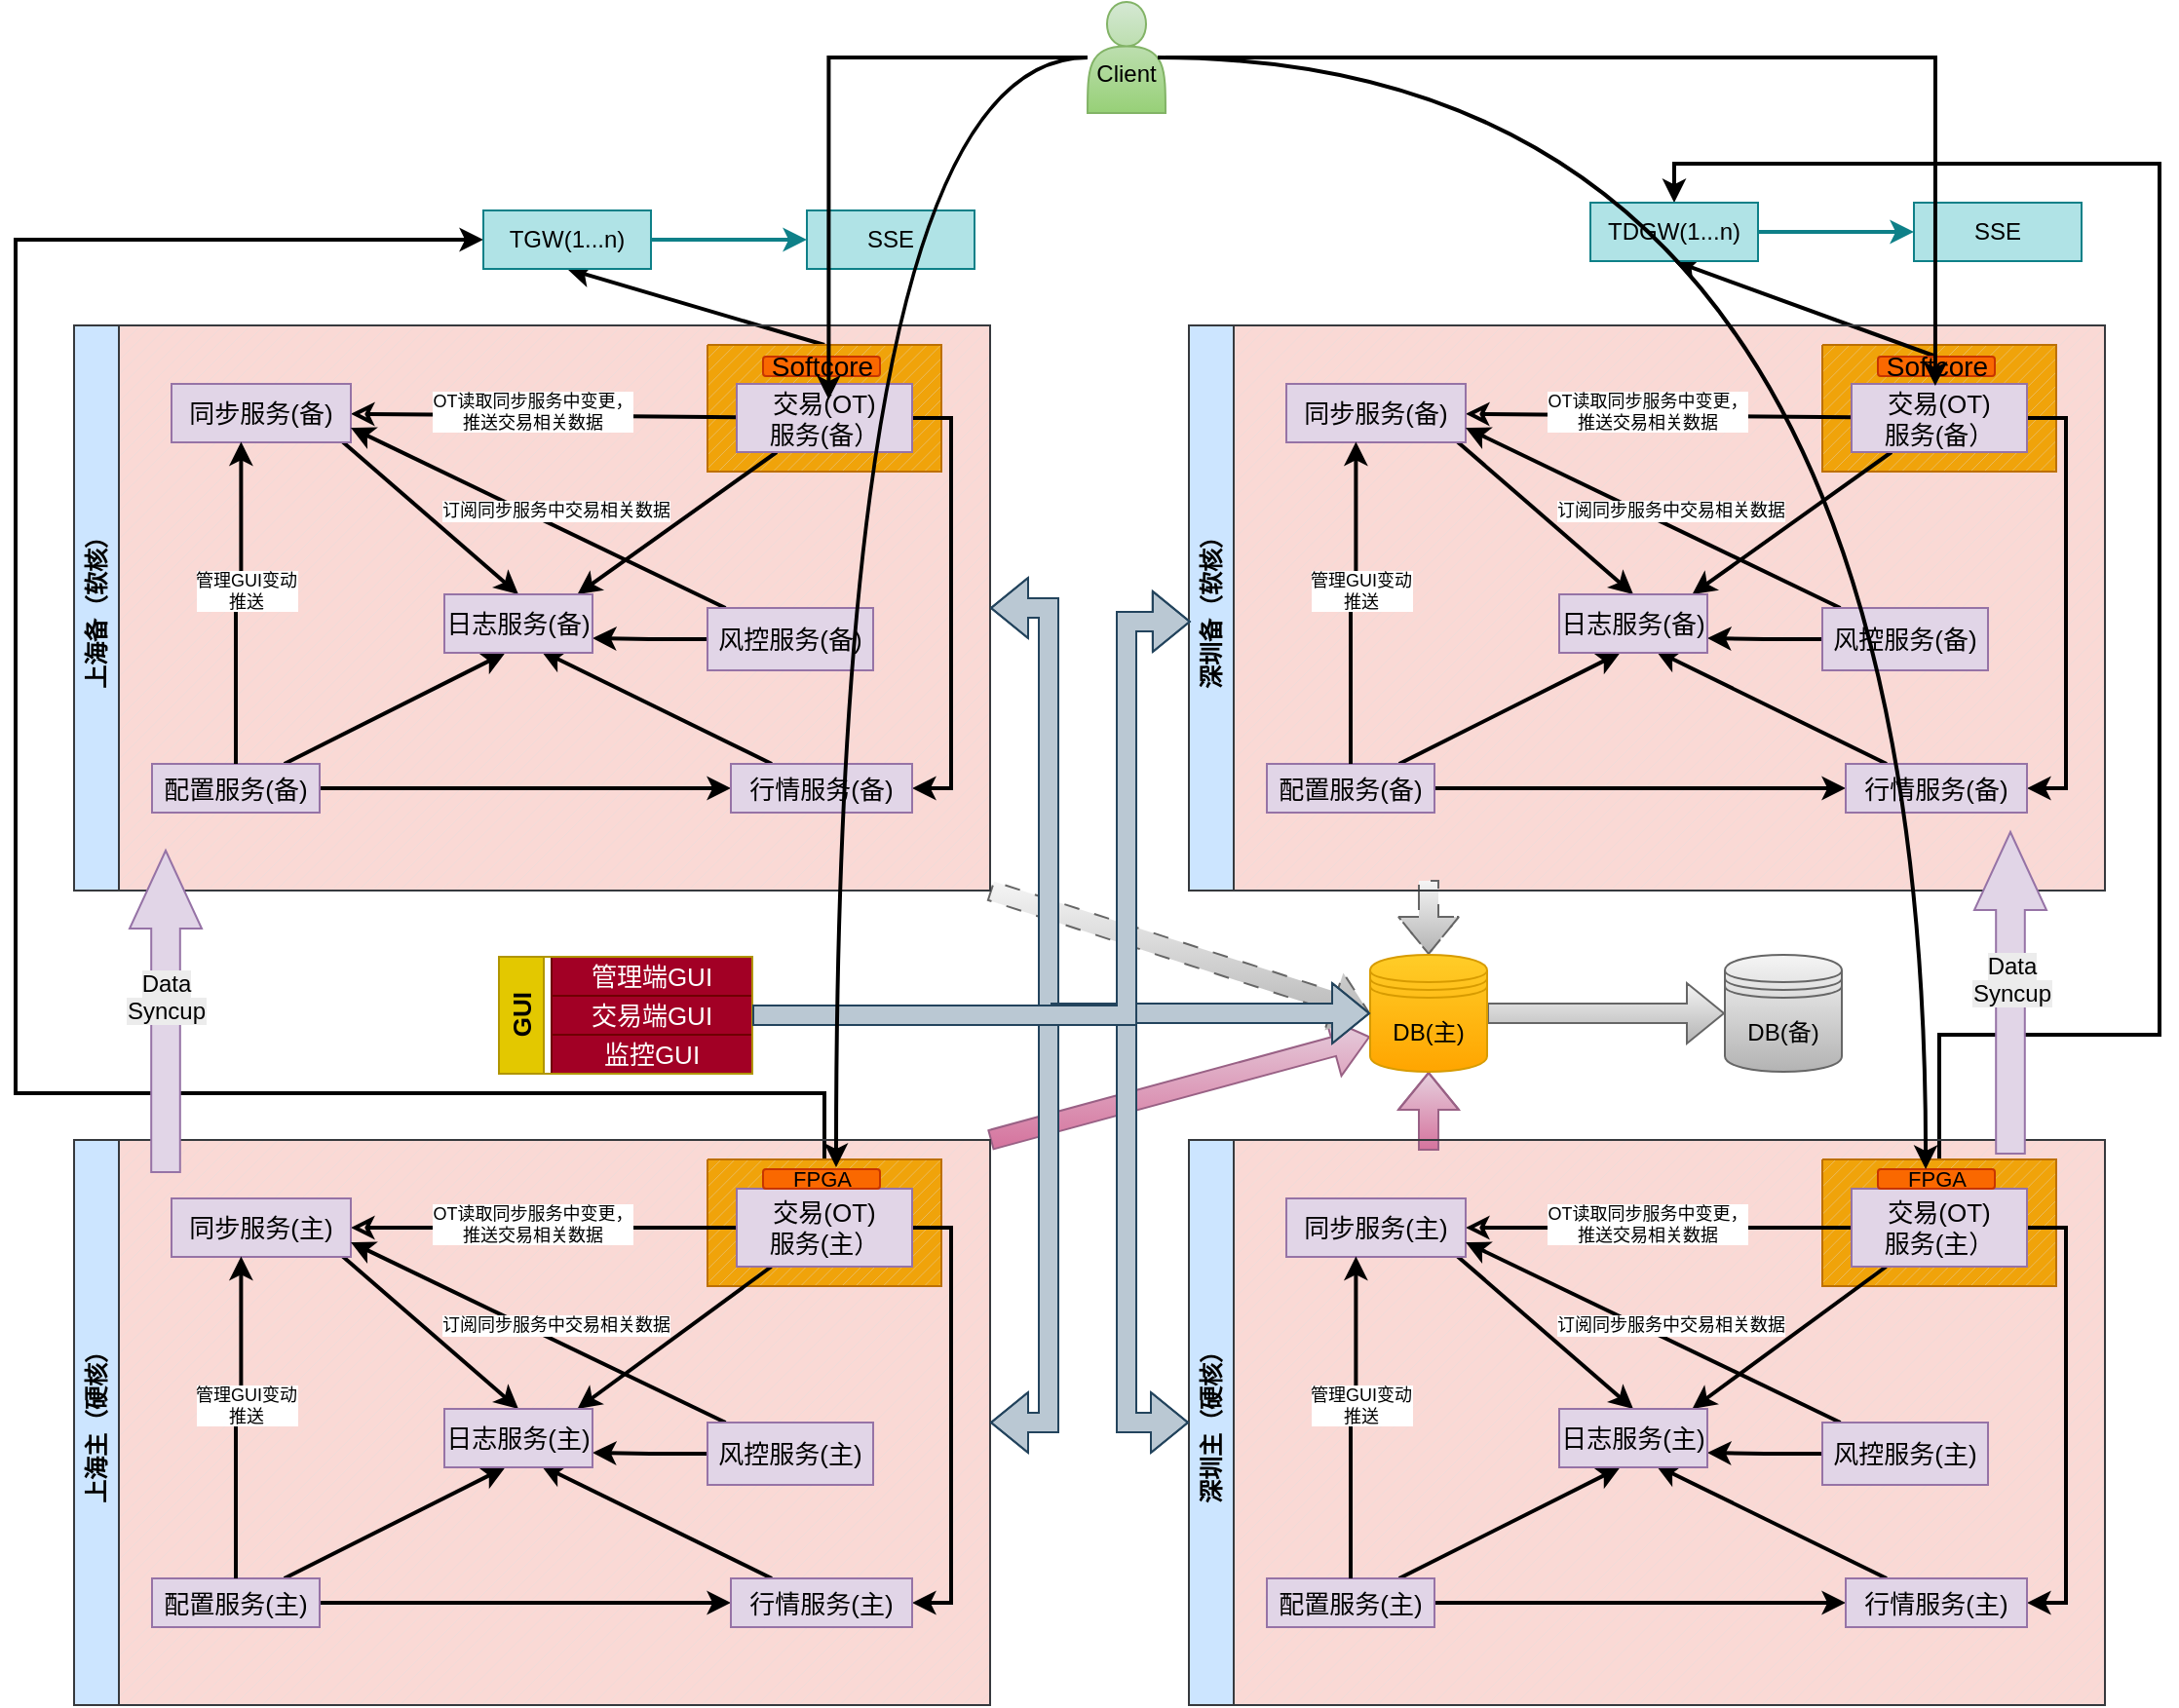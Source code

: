 <mxfile version="27.0.9">
  <diagram name="第 1 页" id="WHt0wUW1hoReY_krmt11">
    <mxGraphModel dx="1591" dy="2040" grid="1" gridSize="10" guides="1" tooltips="1" connect="1" arrows="1" fold="1" page="1" pageScale="1" pageWidth="827" pageHeight="1169" math="0" shadow="0">
      <root>
        <mxCell id="0" />
        <mxCell id="1" parent="0" />
        <mxCell id="q8-Q89YVvGbWICs1GxFN-7" value="" style="verticalLabelPosition=bottom;verticalAlign=top;html=1;shape=mxgraph.basic.patternFillRect;fillStyle=diag;step=5;fillStrokeWidth=0.2;fillStrokeColor=#dddddd;fillColor=#fad9d5;strokeColor=#ae4132;" vertex="1" parent="1">
          <mxGeometry x="270" y="264" width="450" height="290" as="geometry" />
        </mxCell>
        <mxCell id="q8-Q89YVvGbWICs1GxFN-115" style="edgeStyle=orthogonalEdgeStyle;rounded=0;orthogonalLoop=1;jettySize=auto;html=1;exitX=0.5;exitY=0;exitDx=0;exitDy=0;exitPerimeter=0;entryX=0;entryY=0.5;entryDx=0;entryDy=0;strokeWidth=2;" edge="1" parent="1" source="q8-Q89YVvGbWICs1GxFN-2" target="q8-Q89YVvGbWICs1GxFN-105">
          <mxGeometry relative="1" as="geometry">
            <Array as="points">
              <mxPoint x="635" y="240" />
              <mxPoint x="220" y="240" />
              <mxPoint x="220" y="-198" />
            </Array>
          </mxGeometry>
        </mxCell>
        <mxCell id="q8-Q89YVvGbWICs1GxFN-2" value="" style="verticalLabelPosition=bottom;verticalAlign=top;html=1;shape=mxgraph.basic.patternFillRect;fillStyle=diag;step=5;fillStrokeWidth=0.2;fillStrokeColor=#dddddd;fillColor=#f0a30a;strokeColor=#BD7000;fontColor=#000000;" vertex="1" parent="1">
          <mxGeometry x="575" y="274" width="120" height="65" as="geometry" />
        </mxCell>
        <mxCell id="bhlPxm2oztFZ4uUYLZdn-3" value="" style="rounded=0;orthogonalLoop=1;jettySize=auto;html=1;fontSize=13;startArrow=classic;startFill=0;endArrow=none;strokeWidth=2;" parent="1" source="bhlPxm2oztFZ4uUYLZdn-1" target="bhlPxm2oztFZ4uUYLZdn-2" edge="1">
          <mxGeometry relative="1" as="geometry" />
        </mxCell>
        <mxCell id="bhlPxm2oztFZ4uUYLZdn-23" value="OT读取同步服务中变更，&lt;div&gt;推送交易相关数据&lt;/div&gt;" style="edgeLabel;html=1;align=center;verticalAlign=middle;resizable=0;points=[];fontSize=9;" parent="bhlPxm2oztFZ4uUYLZdn-3" vertex="1" connectable="0">
          <mxGeometry x="-0.067" y="2" relative="1" as="geometry">
            <mxPoint as="offset" />
          </mxGeometry>
        </mxCell>
        <mxCell id="bhlPxm2oztFZ4uUYLZdn-22" style="rounded=0;orthogonalLoop=1;jettySize=auto;html=1;exitX=0.95;exitY=0.978;exitDx=0;exitDy=0;strokeWidth=2;exitPerimeter=0;entryX=0.5;entryY=0;entryDx=0;entryDy=0;fontSize=13;" parent="1" source="bhlPxm2oztFZ4uUYLZdn-1" edge="1" target="bhlPxm2oztFZ4uUYLZdn-49">
          <mxGeometry relative="1" as="geometry">
            <mxPoint x="372.152" y="386.791" as="targetPoint" />
            <Array as="points" />
          </mxGeometry>
        </mxCell>
        <mxCell id="bhlPxm2oztFZ4uUYLZdn-1" value="同步服务(主)" style="rounded=0;whiteSpace=wrap;html=1;fontSize=13;fillColor=#e1d5e7;strokeColor=#9673a6;" parent="1" vertex="1">
          <mxGeometry x="300" y="294" width="92" height="30" as="geometry" />
        </mxCell>
        <mxCell id="bhlPxm2oztFZ4uUYLZdn-21" style="rounded=0;orthogonalLoop=1;jettySize=auto;html=1;strokeWidth=2;fontSize=13;entryX=0.898;entryY=0;entryDx=0;entryDy=0;entryPerimeter=0;" parent="1" source="bhlPxm2oztFZ4uUYLZdn-2" edge="1" target="bhlPxm2oztFZ4uUYLZdn-49">
          <mxGeometry relative="1" as="geometry">
            <mxPoint x="470" y="404" as="targetPoint" />
          </mxGeometry>
        </mxCell>
        <mxCell id="bhlPxm2oztFZ4uUYLZdn-25" style="edgeStyle=orthogonalEdgeStyle;rounded=0;orthogonalLoop=1;jettySize=auto;html=1;entryX=1;entryY=0.5;entryDx=0;entryDy=0;strokeWidth=2;exitX=1;exitY=0.5;exitDx=0;exitDy=0;fontSize=13;" parent="1" source="bhlPxm2oztFZ4uUYLZdn-2" target="bhlPxm2oztFZ4uUYLZdn-6" edge="1">
          <mxGeometry relative="1" as="geometry">
            <mxPoint x="710" y="294" as="sourcePoint" />
          </mxGeometry>
        </mxCell>
        <mxCell id="bhlPxm2oztFZ4uUYLZdn-2" value="交易(OT)&lt;div&gt;服务(主）&lt;/div&gt;" style="rounded=0;whiteSpace=wrap;html=1;fontSize=13;fillColor=#e1d5e7;strokeColor=#9673a6;" parent="1" vertex="1">
          <mxGeometry x="590" y="289" width="90" height="40" as="geometry" />
        </mxCell>
        <mxCell id="bhlPxm2oztFZ4uUYLZdn-24" value="" style="edgeStyle=orthogonalEdgeStyle;rounded=0;orthogonalLoop=1;jettySize=auto;html=1;strokeWidth=2;entryX=1;entryY=0.75;entryDx=0;entryDy=0;fontSize=13;" parent="1" source="bhlPxm2oztFZ4uUYLZdn-4" edge="1" target="bhlPxm2oztFZ4uUYLZdn-49">
          <mxGeometry relative="1" as="geometry">
            <mxPoint x="508" y="426" as="targetPoint" />
          </mxGeometry>
        </mxCell>
        <mxCell id="bhlPxm2oztFZ4uUYLZdn-27" style="rounded=0;orthogonalLoop=1;jettySize=auto;html=1;entryX=1;entryY=0.75;entryDx=0;entryDy=0;strokeWidth=2;fontSize=13;" parent="1" source="bhlPxm2oztFZ4uUYLZdn-4" target="bhlPxm2oztFZ4uUYLZdn-1" edge="1">
          <mxGeometry relative="1" as="geometry" />
        </mxCell>
        <mxCell id="bhlPxm2oztFZ4uUYLZdn-28" value="订阅同步服务中交易相关数据" style="edgeLabel;html=1;align=center;verticalAlign=middle;resizable=0;points=[];fontSize=9;" parent="bhlPxm2oztFZ4uUYLZdn-27" vertex="1" connectable="0">
          <mxGeometry x="0.127" y="-2" relative="1" as="geometry">
            <mxPoint x="20" y="4" as="offset" />
          </mxGeometry>
        </mxCell>
        <mxCell id="bhlPxm2oztFZ4uUYLZdn-4" value="风控服务(主)" style="rounded=0;whiteSpace=wrap;html=1;fontSize=13;fillColor=#e1d5e7;strokeColor=#9673a6;" parent="1" vertex="1">
          <mxGeometry x="575" y="409" width="85" height="32" as="geometry" />
        </mxCell>
        <mxCell id="bhlPxm2oztFZ4uUYLZdn-9" value="" style="edgeStyle=orthogonalEdgeStyle;rounded=0;orthogonalLoop=1;jettySize=auto;html=1;fontSize=13;startArrow=classic;startFill=1;endArrow=none;strokeWidth=2;" parent="1" source="bhlPxm2oztFZ4uUYLZdn-6" target="bhlPxm2oztFZ4uUYLZdn-8" edge="1">
          <mxGeometry relative="1" as="geometry" />
        </mxCell>
        <mxCell id="bhlPxm2oztFZ4uUYLZdn-20" style="rounded=0;orthogonalLoop=1;jettySize=auto;html=1;strokeWidth=2;entryX=0.653;entryY=0.967;entryDx=0;entryDy=0;entryPerimeter=0;fontSize=13;" parent="1" source="bhlPxm2oztFZ4uUYLZdn-6" target="bhlPxm2oztFZ4uUYLZdn-49" edge="1">
          <mxGeometry relative="1" as="geometry">
            <mxPoint x="500.45" y="465.36" as="targetPoint" />
          </mxGeometry>
        </mxCell>
        <mxCell id="bhlPxm2oztFZ4uUYLZdn-6" value="行情服务(主)" style="rounded=0;whiteSpace=wrap;html=1;fontSize=13;fillColor=#e1d5e7;strokeColor=#9673a6;" parent="1" vertex="1">
          <mxGeometry x="587" y="489" width="93" height="25" as="geometry" />
        </mxCell>
        <mxCell id="bhlPxm2oztFZ4uUYLZdn-13" value="" style="rounded=0;orthogonalLoop=1;jettySize=auto;html=1;fontSize=13;strokeWidth=2;entryX=0.411;entryY=1;entryDx=0;entryDy=0;entryPerimeter=0;" parent="1" source="bhlPxm2oztFZ4uUYLZdn-8" edge="1" target="bhlPxm2oztFZ4uUYLZdn-49">
          <mxGeometry relative="1" as="geometry">
            <mxPoint x="360" y="464" as="targetPoint" />
          </mxGeometry>
        </mxCell>
        <mxCell id="bhlPxm2oztFZ4uUYLZdn-8" value="配置服务(主)" style="rounded=0;whiteSpace=wrap;html=1;fontSize=13;fillColor=#e1d5e7;strokeColor=#9673a6;" parent="1" vertex="1">
          <mxGeometry x="290" y="489" width="86" height="25" as="geometry" />
        </mxCell>
        <mxCell id="bhlPxm2oztFZ4uUYLZdn-10" value="&lt;div&gt;&lt;br&gt;&lt;/div&gt;管理端GUI&lt;div&gt;&lt;br&gt;&lt;/div&gt;" style="rounded=0;whiteSpace=wrap;html=1;fontSize=13;fillColor=#a20025;strokeColor=#6F0000;fontColor=#ffffff;" parent="1" vertex="1">
          <mxGeometry x="495" y="170" width="103" height="20" as="geometry" />
        </mxCell>
        <mxCell id="bhlPxm2oztFZ4uUYLZdn-18" style="edgeStyle=orthogonalEdgeStyle;rounded=0;orthogonalLoop=1;jettySize=auto;html=1;entryX=0.388;entryY=0.992;entryDx=0;entryDy=0;entryPerimeter=0;strokeWidth=2;fontSize=13;" parent="1" source="bhlPxm2oztFZ4uUYLZdn-8" target="bhlPxm2oztFZ4uUYLZdn-1" edge="1">
          <mxGeometry relative="1" as="geometry" />
        </mxCell>
        <mxCell id="bhlPxm2oztFZ4uUYLZdn-19" value="管理GUI变动&lt;div&gt;推送&lt;/div&gt;" style="edgeLabel;html=1;align=center;verticalAlign=middle;resizable=0;points=[];fontSize=9;" parent="bhlPxm2oztFZ4uUYLZdn-18" vertex="1" connectable="0">
          <mxGeometry x="0.087" y="-2" relative="1" as="geometry">
            <mxPoint as="offset" />
          </mxGeometry>
        </mxCell>
        <mxCell id="bhlPxm2oztFZ4uUYLZdn-49" value="日志服务(主)" style="rounded=0;whiteSpace=wrap;html=1;fontSize=13;fillColor=#e1d5e7;strokeColor=#9673a6;" parent="1" vertex="1">
          <mxGeometry x="440" y="402" width="76" height="30" as="geometry" />
        </mxCell>
        <mxCell id="q8-Q89YVvGbWICs1GxFN-6" value="&lt;font style=&quot;font-size: 11px;&quot;&gt;FPGA&lt;/font&gt;" style="rounded=1;whiteSpace=wrap;html=1;fillColor=#fa6800;fontColor=#000000;strokeColor=#C73500;" vertex="1" parent="1">
          <mxGeometry x="603.5" y="279" width="60" height="10" as="geometry" />
        </mxCell>
        <mxCell id="q8-Q89YVvGbWICs1GxFN-127" style="rounded=0;orthogonalLoop=1;jettySize=auto;html=1;exitX=1;exitY=0;exitDx=0;exitDy=0;entryX=0;entryY=0.7;entryDx=0;entryDy=0;shape=flexArrow;fillColor=#e6d0de;gradientColor=#d5739d;strokeColor=#996185;" edge="1" parent="1" source="q8-Q89YVvGbWICs1GxFN-10" target="q8-Q89YVvGbWICs1GxFN-84">
          <mxGeometry relative="1" as="geometry" />
        </mxCell>
        <mxCell id="q8-Q89YVvGbWICs1GxFN-10" value="上海主（硬核）" style="swimlane;horizontal=0;whiteSpace=wrap;html=1;fillColor=#cce5ff;strokeColor=#36393d;" vertex="1" parent="1">
          <mxGeometry x="250" y="264" width="470" height="290" as="geometry" />
        </mxCell>
        <mxCell id="q8-Q89YVvGbWICs1GxFN-11" value="" style="verticalLabelPosition=bottom;verticalAlign=top;html=1;shape=mxgraph.basic.patternFillRect;fillStyle=diag;step=5;fillStrokeWidth=0.2;fillStrokeColor=#dddddd;fillColor=#fad9d5;strokeColor=#ae4132;" vertex="1" parent="1">
          <mxGeometry x="270" y="-154" width="450" height="290" as="geometry" />
        </mxCell>
        <mxCell id="q8-Q89YVvGbWICs1GxFN-113" style="rounded=0;orthogonalLoop=1;jettySize=auto;html=1;exitX=0.5;exitY=0;exitDx=0;exitDy=0;exitPerimeter=0;entryX=0.5;entryY=1;entryDx=0;entryDy=0;strokeWidth=2;" edge="1" parent="1" source="q8-Q89YVvGbWICs1GxFN-12" target="q8-Q89YVvGbWICs1GxFN-105">
          <mxGeometry relative="1" as="geometry" />
        </mxCell>
        <mxCell id="q8-Q89YVvGbWICs1GxFN-12" value="" style="verticalLabelPosition=bottom;verticalAlign=top;html=1;shape=mxgraph.basic.patternFillRect;fillStyle=diag;step=5;fillStrokeWidth=0.2;fillStrokeColor=#dddddd;fillColor=#f0a30a;strokeColor=#BD7000;fontColor=#000000;" vertex="1" parent="1">
          <mxGeometry x="575" y="-144" width="120" height="65" as="geometry" />
        </mxCell>
        <mxCell id="q8-Q89YVvGbWICs1GxFN-13" value="" style="rounded=0;orthogonalLoop=1;jettySize=auto;html=1;fontSize=13;startArrow=classic;startFill=0;endArrow=none;strokeWidth=2;" edge="1" parent="1" source="q8-Q89YVvGbWICs1GxFN-16" target="q8-Q89YVvGbWICs1GxFN-19">
          <mxGeometry relative="1" as="geometry" />
        </mxCell>
        <mxCell id="q8-Q89YVvGbWICs1GxFN-14" value="OT读取同步服务中变更，&lt;div&gt;推送交易相关数据&lt;/div&gt;" style="edgeLabel;html=1;align=center;verticalAlign=middle;resizable=0;points=[];fontSize=9;" vertex="1" connectable="0" parent="q8-Q89YVvGbWICs1GxFN-13">
          <mxGeometry x="-0.067" y="2" relative="1" as="geometry">
            <mxPoint as="offset" />
          </mxGeometry>
        </mxCell>
        <mxCell id="q8-Q89YVvGbWICs1GxFN-15" style="rounded=0;orthogonalLoop=1;jettySize=auto;html=1;exitX=0.95;exitY=0.978;exitDx=0;exitDy=0;strokeWidth=2;exitPerimeter=0;entryX=0.5;entryY=0;entryDx=0;entryDy=0;fontSize=13;" edge="1" parent="1" source="q8-Q89YVvGbWICs1GxFN-16" target="q8-Q89YVvGbWICs1GxFN-31">
          <mxGeometry relative="1" as="geometry">
            <mxPoint x="372.152" y="-31.209" as="targetPoint" />
            <Array as="points" />
          </mxGeometry>
        </mxCell>
        <mxCell id="q8-Q89YVvGbWICs1GxFN-16" value="同步服务(备)" style="rounded=0;whiteSpace=wrap;html=1;fontSize=13;fillColor=#e1d5e7;strokeColor=#9673a6;" vertex="1" parent="1">
          <mxGeometry x="300" y="-124" width="92" height="30" as="geometry" />
        </mxCell>
        <mxCell id="q8-Q89YVvGbWICs1GxFN-17" style="rounded=0;orthogonalLoop=1;jettySize=auto;html=1;strokeWidth=2;fontSize=13;entryX=0.898;entryY=0;entryDx=0;entryDy=0;entryPerimeter=0;" edge="1" parent="1" source="q8-Q89YVvGbWICs1GxFN-19" target="q8-Q89YVvGbWICs1GxFN-31">
          <mxGeometry relative="1" as="geometry">
            <mxPoint x="470" y="-14" as="targetPoint" />
          </mxGeometry>
        </mxCell>
        <mxCell id="q8-Q89YVvGbWICs1GxFN-18" style="edgeStyle=orthogonalEdgeStyle;rounded=0;orthogonalLoop=1;jettySize=auto;html=1;entryX=1;entryY=0.5;entryDx=0;entryDy=0;strokeWidth=2;exitX=1;exitY=0.5;exitDx=0;exitDy=0;fontSize=13;" edge="1" parent="1" source="q8-Q89YVvGbWICs1GxFN-19" target="q8-Q89YVvGbWICs1GxFN-26">
          <mxGeometry relative="1" as="geometry">
            <mxPoint x="710" y="-124" as="sourcePoint" />
          </mxGeometry>
        </mxCell>
        <mxCell id="q8-Q89YVvGbWICs1GxFN-19" value="交易(OT)&lt;div&gt;服务(备）&lt;/div&gt;" style="rounded=0;whiteSpace=wrap;html=1;fontSize=13;fillColor=#e1d5e7;strokeColor=#9673a6;" vertex="1" parent="1">
          <mxGeometry x="590" y="-124" width="90" height="35" as="geometry" />
        </mxCell>
        <mxCell id="q8-Q89YVvGbWICs1GxFN-20" value="" style="edgeStyle=orthogonalEdgeStyle;rounded=0;orthogonalLoop=1;jettySize=auto;html=1;strokeWidth=2;entryX=1;entryY=0.75;entryDx=0;entryDy=0;fontSize=13;" edge="1" parent="1" source="q8-Q89YVvGbWICs1GxFN-23" target="q8-Q89YVvGbWICs1GxFN-31">
          <mxGeometry relative="1" as="geometry">
            <mxPoint x="508" y="8" as="targetPoint" />
          </mxGeometry>
        </mxCell>
        <mxCell id="q8-Q89YVvGbWICs1GxFN-21" style="rounded=0;orthogonalLoop=1;jettySize=auto;html=1;entryX=1;entryY=0.75;entryDx=0;entryDy=0;strokeWidth=2;fontSize=13;" edge="1" parent="1" source="q8-Q89YVvGbWICs1GxFN-23" target="q8-Q89YVvGbWICs1GxFN-16">
          <mxGeometry relative="1" as="geometry" />
        </mxCell>
        <mxCell id="q8-Q89YVvGbWICs1GxFN-22" value="订阅同步服务中交易相关数据" style="edgeLabel;html=1;align=center;verticalAlign=middle;resizable=0;points=[];fontSize=9;" vertex="1" connectable="0" parent="q8-Q89YVvGbWICs1GxFN-21">
          <mxGeometry x="0.127" y="-2" relative="1" as="geometry">
            <mxPoint x="20" y="4" as="offset" />
          </mxGeometry>
        </mxCell>
        <mxCell id="q8-Q89YVvGbWICs1GxFN-23" value="风控服务(备)" style="rounded=0;whiteSpace=wrap;html=1;fontSize=13;fillColor=#e1d5e7;strokeColor=#9673a6;" vertex="1" parent="1">
          <mxGeometry x="575" y="-9" width="85" height="32" as="geometry" />
        </mxCell>
        <mxCell id="q8-Q89YVvGbWICs1GxFN-24" value="" style="edgeStyle=orthogonalEdgeStyle;rounded=0;orthogonalLoop=1;jettySize=auto;html=1;fontSize=13;startArrow=classic;startFill=1;endArrow=none;strokeWidth=2;" edge="1" parent="1" source="q8-Q89YVvGbWICs1GxFN-26" target="q8-Q89YVvGbWICs1GxFN-28">
          <mxGeometry relative="1" as="geometry" />
        </mxCell>
        <mxCell id="q8-Q89YVvGbWICs1GxFN-25" style="rounded=0;orthogonalLoop=1;jettySize=auto;html=1;strokeWidth=2;entryX=0.653;entryY=0.967;entryDx=0;entryDy=0;entryPerimeter=0;fontSize=13;" edge="1" parent="1" source="q8-Q89YVvGbWICs1GxFN-26" target="q8-Q89YVvGbWICs1GxFN-31">
          <mxGeometry relative="1" as="geometry">
            <mxPoint x="500.45" y="47.36" as="targetPoint" />
          </mxGeometry>
        </mxCell>
        <mxCell id="q8-Q89YVvGbWICs1GxFN-26" value="行情服务(备)" style="rounded=0;whiteSpace=wrap;html=1;fontSize=13;fillColor=#e1d5e7;strokeColor=#9673a6;" vertex="1" parent="1">
          <mxGeometry x="587" y="71" width="93" height="25" as="geometry" />
        </mxCell>
        <mxCell id="q8-Q89YVvGbWICs1GxFN-27" value="" style="rounded=0;orthogonalLoop=1;jettySize=auto;html=1;fontSize=13;strokeWidth=2;entryX=0.411;entryY=1;entryDx=0;entryDy=0;entryPerimeter=0;" edge="1" parent="1" source="q8-Q89YVvGbWICs1GxFN-28" target="q8-Q89YVvGbWICs1GxFN-31">
          <mxGeometry relative="1" as="geometry">
            <mxPoint x="360" y="46" as="targetPoint" />
          </mxGeometry>
        </mxCell>
        <mxCell id="q8-Q89YVvGbWICs1GxFN-28" value="配置服务(备)" style="rounded=0;whiteSpace=wrap;html=1;fontSize=13;fillColor=#e1d5e7;strokeColor=#9673a6;" vertex="1" parent="1">
          <mxGeometry x="290" y="71" width="86" height="25" as="geometry" />
        </mxCell>
        <mxCell id="q8-Q89YVvGbWICs1GxFN-29" style="edgeStyle=orthogonalEdgeStyle;rounded=0;orthogonalLoop=1;jettySize=auto;html=1;entryX=0.388;entryY=0.992;entryDx=0;entryDy=0;entryPerimeter=0;strokeWidth=2;fontSize=13;" edge="1" parent="1" source="q8-Q89YVvGbWICs1GxFN-28" target="q8-Q89YVvGbWICs1GxFN-16">
          <mxGeometry relative="1" as="geometry" />
        </mxCell>
        <mxCell id="q8-Q89YVvGbWICs1GxFN-30" value="管理GUI变动&lt;div&gt;推送&lt;/div&gt;" style="edgeLabel;html=1;align=center;verticalAlign=middle;resizable=0;points=[];fontSize=9;" vertex="1" connectable="0" parent="q8-Q89YVvGbWICs1GxFN-29">
          <mxGeometry x="0.087" y="-2" relative="1" as="geometry">
            <mxPoint as="offset" />
          </mxGeometry>
        </mxCell>
        <mxCell id="q8-Q89YVvGbWICs1GxFN-31" value="日志服务(备)" style="rounded=0;whiteSpace=wrap;html=1;fontSize=13;fillColor=#e1d5e7;strokeColor=#9673a6;" vertex="1" parent="1">
          <mxGeometry x="440" y="-16" width="76" height="30" as="geometry" />
        </mxCell>
        <mxCell id="q8-Q89YVvGbWICs1GxFN-32" value="&lt;font&gt;Softcore&lt;/font&gt;" style="rounded=1;whiteSpace=wrap;html=1;fillColor=#fa6800;fontColor=#000000;strokeColor=#C73500;fontSize=14;" vertex="1" parent="1">
          <mxGeometry x="603.5" y="-138" width="60" height="10" as="geometry" />
        </mxCell>
        <mxCell id="q8-Q89YVvGbWICs1GxFN-128" style="rounded=0;orthogonalLoop=1;jettySize=auto;html=1;exitX=1;exitY=1;exitDx=0;exitDy=0;entryX=0;entryY=0.5;entryDx=0;entryDy=0;shape=flexArrow;dashed=1;dashPattern=8 8;fillColor=#f5f5f5;gradientColor=#b3b3b3;strokeColor=#666666;" edge="1" parent="1" source="q8-Q89YVvGbWICs1GxFN-33" target="q8-Q89YVvGbWICs1GxFN-84">
          <mxGeometry relative="1" as="geometry" />
        </mxCell>
        <mxCell id="q8-Q89YVvGbWICs1GxFN-33" value="上海备（软核）" style="swimlane;horizontal=0;whiteSpace=wrap;html=1;fillColor=#cce5ff;strokeColor=#36393d;" vertex="1" parent="1">
          <mxGeometry x="250" y="-154" width="470" height="290" as="geometry" />
        </mxCell>
        <mxCell id="q8-Q89YVvGbWICs1GxFN-34" value="" style="verticalLabelPosition=bottom;verticalAlign=top;html=1;shape=mxgraph.basic.patternFillRect;fillStyle=diag;step=5;fillStrokeWidth=0.2;fillStrokeColor=#dddddd;fillColor=#fad9d5;strokeColor=#ae4132;" vertex="1" parent="1">
          <mxGeometry x="842" y="-154" width="450" height="290" as="geometry" />
        </mxCell>
        <mxCell id="q8-Q89YVvGbWICs1GxFN-35" value="" style="verticalLabelPosition=bottom;verticalAlign=top;html=1;shape=mxgraph.basic.patternFillRect;fillStyle=diag;step=5;fillStrokeWidth=0.2;fillStrokeColor=#dddddd;fillColor=#f0a30a;strokeColor=#BD7000;fontColor=#000000;" vertex="1" parent="1">
          <mxGeometry x="1147" y="-144" width="120" height="65" as="geometry" />
        </mxCell>
        <mxCell id="q8-Q89YVvGbWICs1GxFN-36" value="" style="rounded=0;orthogonalLoop=1;jettySize=auto;html=1;fontSize=13;startArrow=classic;startFill=0;endArrow=none;strokeWidth=2;" edge="1" parent="1" source="q8-Q89YVvGbWICs1GxFN-39" target="q8-Q89YVvGbWICs1GxFN-42">
          <mxGeometry relative="1" as="geometry" />
        </mxCell>
        <mxCell id="q8-Q89YVvGbWICs1GxFN-37" value="OT读取同步服务中变更，&lt;div&gt;推送交易相关数据&lt;/div&gt;" style="edgeLabel;html=1;align=center;verticalAlign=middle;resizable=0;points=[];fontSize=9;" vertex="1" connectable="0" parent="q8-Q89YVvGbWICs1GxFN-36">
          <mxGeometry x="-0.067" y="2" relative="1" as="geometry">
            <mxPoint as="offset" />
          </mxGeometry>
        </mxCell>
        <mxCell id="q8-Q89YVvGbWICs1GxFN-38" style="rounded=0;orthogonalLoop=1;jettySize=auto;html=1;exitX=0.95;exitY=0.978;exitDx=0;exitDy=0;strokeWidth=2;exitPerimeter=0;entryX=0.5;entryY=0;entryDx=0;entryDy=0;fontSize=13;" edge="1" parent="1" source="q8-Q89YVvGbWICs1GxFN-39" target="q8-Q89YVvGbWICs1GxFN-54">
          <mxGeometry relative="1" as="geometry">
            <mxPoint x="944.152" y="-31.209" as="targetPoint" />
            <Array as="points" />
          </mxGeometry>
        </mxCell>
        <mxCell id="q8-Q89YVvGbWICs1GxFN-39" value="同步服务(备)" style="rounded=0;whiteSpace=wrap;html=1;fontSize=13;fillColor=#e1d5e7;strokeColor=#9673a6;" vertex="1" parent="1">
          <mxGeometry x="872" y="-124" width="92" height="30" as="geometry" />
        </mxCell>
        <mxCell id="q8-Q89YVvGbWICs1GxFN-40" style="rounded=0;orthogonalLoop=1;jettySize=auto;html=1;strokeWidth=2;fontSize=13;entryX=0.898;entryY=0;entryDx=0;entryDy=0;entryPerimeter=0;" edge="1" parent="1" source="q8-Q89YVvGbWICs1GxFN-42" target="q8-Q89YVvGbWICs1GxFN-54">
          <mxGeometry relative="1" as="geometry">
            <mxPoint x="1042" y="-14" as="targetPoint" />
          </mxGeometry>
        </mxCell>
        <mxCell id="q8-Q89YVvGbWICs1GxFN-41" style="edgeStyle=orthogonalEdgeStyle;rounded=0;orthogonalLoop=1;jettySize=auto;html=1;entryX=1;entryY=0.5;entryDx=0;entryDy=0;strokeWidth=2;exitX=1;exitY=0.5;exitDx=0;exitDy=0;fontSize=13;" edge="1" parent="1" source="q8-Q89YVvGbWICs1GxFN-42" target="q8-Q89YVvGbWICs1GxFN-49">
          <mxGeometry relative="1" as="geometry">
            <mxPoint x="1282" y="-124" as="sourcePoint" />
          </mxGeometry>
        </mxCell>
        <mxCell id="q8-Q89YVvGbWICs1GxFN-42" value="交易(OT)&lt;div&gt;服务(备）&lt;/div&gt;" style="rounded=0;whiteSpace=wrap;html=1;fontSize=13;fillColor=#e1d5e7;strokeColor=#9673a6;" vertex="1" parent="1">
          <mxGeometry x="1162" y="-124" width="90" height="35" as="geometry" />
        </mxCell>
        <mxCell id="q8-Q89YVvGbWICs1GxFN-43" value="" style="edgeStyle=orthogonalEdgeStyle;rounded=0;orthogonalLoop=1;jettySize=auto;html=1;strokeWidth=2;entryX=1;entryY=0.75;entryDx=0;entryDy=0;fontSize=13;" edge="1" parent="1" source="q8-Q89YVvGbWICs1GxFN-46" target="q8-Q89YVvGbWICs1GxFN-54">
          <mxGeometry relative="1" as="geometry">
            <mxPoint x="1080" y="8" as="targetPoint" />
          </mxGeometry>
        </mxCell>
        <mxCell id="q8-Q89YVvGbWICs1GxFN-44" style="rounded=0;orthogonalLoop=1;jettySize=auto;html=1;entryX=1;entryY=0.75;entryDx=0;entryDy=0;strokeWidth=2;fontSize=13;" edge="1" parent="1" source="q8-Q89YVvGbWICs1GxFN-46" target="q8-Q89YVvGbWICs1GxFN-39">
          <mxGeometry relative="1" as="geometry" />
        </mxCell>
        <mxCell id="q8-Q89YVvGbWICs1GxFN-45" value="订阅同步服务中交易相关数据" style="edgeLabel;html=1;align=center;verticalAlign=middle;resizable=0;points=[];fontSize=9;" vertex="1" connectable="0" parent="q8-Q89YVvGbWICs1GxFN-44">
          <mxGeometry x="0.127" y="-2" relative="1" as="geometry">
            <mxPoint x="20" y="4" as="offset" />
          </mxGeometry>
        </mxCell>
        <mxCell id="q8-Q89YVvGbWICs1GxFN-46" value="风控服务(备)" style="rounded=0;whiteSpace=wrap;html=1;fontSize=13;fillColor=#e1d5e7;strokeColor=#9673a6;" vertex="1" parent="1">
          <mxGeometry x="1147" y="-9" width="85" height="32" as="geometry" />
        </mxCell>
        <mxCell id="q8-Q89YVvGbWICs1GxFN-47" value="" style="edgeStyle=orthogonalEdgeStyle;rounded=0;orthogonalLoop=1;jettySize=auto;html=1;fontSize=13;startArrow=classic;startFill=1;endArrow=none;strokeWidth=2;" edge="1" parent="1" source="q8-Q89YVvGbWICs1GxFN-49" target="q8-Q89YVvGbWICs1GxFN-51">
          <mxGeometry relative="1" as="geometry" />
        </mxCell>
        <mxCell id="q8-Q89YVvGbWICs1GxFN-48" style="rounded=0;orthogonalLoop=1;jettySize=auto;html=1;strokeWidth=2;entryX=0.653;entryY=0.967;entryDx=0;entryDy=0;entryPerimeter=0;fontSize=13;" edge="1" parent="1" source="q8-Q89YVvGbWICs1GxFN-49" target="q8-Q89YVvGbWICs1GxFN-54">
          <mxGeometry relative="1" as="geometry">
            <mxPoint x="1072.45" y="47.36" as="targetPoint" />
          </mxGeometry>
        </mxCell>
        <mxCell id="q8-Q89YVvGbWICs1GxFN-49" value="行情服务(备)" style="rounded=0;whiteSpace=wrap;html=1;fontSize=13;fillColor=#e1d5e7;strokeColor=#9673a6;" vertex="1" parent="1">
          <mxGeometry x="1159" y="71" width="93" height="25" as="geometry" />
        </mxCell>
        <mxCell id="q8-Q89YVvGbWICs1GxFN-50" value="" style="rounded=0;orthogonalLoop=1;jettySize=auto;html=1;fontSize=13;strokeWidth=2;entryX=0.411;entryY=1;entryDx=0;entryDy=0;entryPerimeter=0;" edge="1" parent="1" source="q8-Q89YVvGbWICs1GxFN-51" target="q8-Q89YVvGbWICs1GxFN-54">
          <mxGeometry relative="1" as="geometry">
            <mxPoint x="932" y="46" as="targetPoint" />
          </mxGeometry>
        </mxCell>
        <mxCell id="q8-Q89YVvGbWICs1GxFN-51" value="配置服务(备)" style="rounded=0;whiteSpace=wrap;html=1;fontSize=13;fillColor=#e1d5e7;strokeColor=#9673a6;" vertex="1" parent="1">
          <mxGeometry x="862" y="71" width="86" height="25" as="geometry" />
        </mxCell>
        <mxCell id="q8-Q89YVvGbWICs1GxFN-52" style="edgeStyle=orthogonalEdgeStyle;rounded=0;orthogonalLoop=1;jettySize=auto;html=1;entryX=0.388;entryY=0.992;entryDx=0;entryDy=0;entryPerimeter=0;strokeWidth=2;fontSize=13;" edge="1" parent="1" source="q8-Q89YVvGbWICs1GxFN-51" target="q8-Q89YVvGbWICs1GxFN-39">
          <mxGeometry relative="1" as="geometry" />
        </mxCell>
        <mxCell id="q8-Q89YVvGbWICs1GxFN-53" value="管理GUI变动&lt;div&gt;推送&lt;/div&gt;" style="edgeLabel;html=1;align=center;verticalAlign=middle;resizable=0;points=[];fontSize=9;" vertex="1" connectable="0" parent="q8-Q89YVvGbWICs1GxFN-52">
          <mxGeometry x="0.087" y="-2" relative="1" as="geometry">
            <mxPoint as="offset" />
          </mxGeometry>
        </mxCell>
        <mxCell id="q8-Q89YVvGbWICs1GxFN-54" value="日志服务(备)" style="rounded=0;whiteSpace=wrap;html=1;fontSize=13;fillColor=#e1d5e7;strokeColor=#9673a6;" vertex="1" parent="1">
          <mxGeometry x="1012" y="-16" width="76" height="30" as="geometry" />
        </mxCell>
        <mxCell id="q8-Q89YVvGbWICs1GxFN-114" style="rounded=0;orthogonalLoop=1;jettySize=auto;html=1;exitX=0.5;exitY=0;exitDx=0;exitDy=0;entryX=0.5;entryY=1;entryDx=0;entryDy=0;strokeWidth=2;" edge="1" parent="1" source="q8-Q89YVvGbWICs1GxFN-55" target="q8-Q89YVvGbWICs1GxFN-109">
          <mxGeometry relative="1" as="geometry" />
        </mxCell>
        <mxCell id="q8-Q89YVvGbWICs1GxFN-55" value="&lt;font&gt;Softcore&lt;/font&gt;" style="rounded=1;whiteSpace=wrap;html=1;fillColor=#fa6800;fontColor=#000000;strokeColor=#C73500;fontSize=14;" vertex="1" parent="1">
          <mxGeometry x="1175.5" y="-138" width="60" height="10" as="geometry" />
        </mxCell>
        <mxCell id="q8-Q89YVvGbWICs1GxFN-130" style="edgeStyle=orthogonalEdgeStyle;rounded=0;orthogonalLoop=1;jettySize=auto;html=1;exitX=0.25;exitY=1;exitDx=0;exitDy=0;entryX=0.5;entryY=0;entryDx=0;entryDy=0;shape=flexArrow;dashed=1;dashPattern=8 8;fillColor=#f5f5f5;gradientColor=#b3b3b3;strokeColor=#666666;" edge="1" parent="1" source="q8-Q89YVvGbWICs1GxFN-56" target="q8-Q89YVvGbWICs1GxFN-84">
          <mxGeometry relative="1" as="geometry" />
        </mxCell>
        <mxCell id="q8-Q89YVvGbWICs1GxFN-56" value="深圳备（软核）" style="swimlane;horizontal=0;whiteSpace=wrap;html=1;fillColor=#cce5ff;strokeColor=#36393d;" vertex="1" parent="1">
          <mxGeometry x="822" y="-154" width="470" height="290" as="geometry" />
        </mxCell>
        <mxCell id="q8-Q89YVvGbWICs1GxFN-57" value="" style="verticalLabelPosition=bottom;verticalAlign=top;html=1;shape=mxgraph.basic.patternFillRect;fillStyle=diag;step=5;fillStrokeWidth=0.2;fillStrokeColor=#dddddd;fillColor=#fad9d5;strokeColor=#ae4132;" vertex="1" parent="1">
          <mxGeometry x="842" y="264" width="450" height="290" as="geometry" />
        </mxCell>
        <mxCell id="q8-Q89YVvGbWICs1GxFN-117" style="edgeStyle=orthogonalEdgeStyle;rounded=0;orthogonalLoop=1;jettySize=auto;html=1;exitX=0.5;exitY=0;exitDx=0;exitDy=0;exitPerimeter=0;entryX=0.5;entryY=0;entryDx=0;entryDy=0;strokeWidth=2;" edge="1" parent="1" source="q8-Q89YVvGbWICs1GxFN-58" target="q8-Q89YVvGbWICs1GxFN-109">
          <mxGeometry relative="1" as="geometry">
            <Array as="points">
              <mxPoint x="1207" y="210" />
              <mxPoint x="1320" y="210" />
              <mxPoint x="1320" y="-237" />
              <mxPoint x="1071" y="-237" />
            </Array>
          </mxGeometry>
        </mxCell>
        <mxCell id="q8-Q89YVvGbWICs1GxFN-58" value="" style="verticalLabelPosition=bottom;verticalAlign=top;html=1;shape=mxgraph.basic.patternFillRect;fillStyle=diag;step=5;fillStrokeWidth=0.2;fillStrokeColor=#dddddd;fillColor=#f0a30a;strokeColor=#BD7000;fontColor=#000000;" vertex="1" parent="1">
          <mxGeometry x="1147" y="274" width="120" height="65" as="geometry" />
        </mxCell>
        <mxCell id="q8-Q89YVvGbWICs1GxFN-59" value="" style="rounded=0;orthogonalLoop=1;jettySize=auto;html=1;fontSize=13;startArrow=classic;startFill=0;endArrow=none;strokeWidth=2;" edge="1" parent="1" source="q8-Q89YVvGbWICs1GxFN-62" target="q8-Q89YVvGbWICs1GxFN-65">
          <mxGeometry relative="1" as="geometry" />
        </mxCell>
        <mxCell id="q8-Q89YVvGbWICs1GxFN-60" value="OT读取同步服务中变更，&lt;div&gt;推送交易相关数据&lt;/div&gt;" style="edgeLabel;html=1;align=center;verticalAlign=middle;resizable=0;points=[];fontSize=9;" vertex="1" connectable="0" parent="q8-Q89YVvGbWICs1GxFN-59">
          <mxGeometry x="-0.067" y="2" relative="1" as="geometry">
            <mxPoint as="offset" />
          </mxGeometry>
        </mxCell>
        <mxCell id="q8-Q89YVvGbWICs1GxFN-61" style="rounded=0;orthogonalLoop=1;jettySize=auto;html=1;exitX=0.95;exitY=0.978;exitDx=0;exitDy=0;strokeWidth=2;exitPerimeter=0;entryX=0.5;entryY=0;entryDx=0;entryDy=0;fontSize=13;" edge="1" parent="1" source="q8-Q89YVvGbWICs1GxFN-62" target="q8-Q89YVvGbWICs1GxFN-77">
          <mxGeometry relative="1" as="geometry">
            <mxPoint x="944.152" y="386.791" as="targetPoint" />
            <Array as="points" />
          </mxGeometry>
        </mxCell>
        <mxCell id="q8-Q89YVvGbWICs1GxFN-62" value="同步服务(主)" style="rounded=0;whiteSpace=wrap;html=1;fontSize=13;fillColor=#e1d5e7;strokeColor=#9673a6;" vertex="1" parent="1">
          <mxGeometry x="872" y="294" width="92" height="30" as="geometry" />
        </mxCell>
        <mxCell id="q8-Q89YVvGbWICs1GxFN-63" style="rounded=0;orthogonalLoop=1;jettySize=auto;html=1;strokeWidth=2;fontSize=13;entryX=0.898;entryY=0;entryDx=0;entryDy=0;entryPerimeter=0;" edge="1" parent="1" source="q8-Q89YVvGbWICs1GxFN-65" target="q8-Q89YVvGbWICs1GxFN-77">
          <mxGeometry relative="1" as="geometry">
            <mxPoint x="1042" y="404" as="targetPoint" />
          </mxGeometry>
        </mxCell>
        <mxCell id="q8-Q89YVvGbWICs1GxFN-64" style="edgeStyle=orthogonalEdgeStyle;rounded=0;orthogonalLoop=1;jettySize=auto;html=1;entryX=1;entryY=0.5;entryDx=0;entryDy=0;strokeWidth=2;exitX=1;exitY=0.5;exitDx=0;exitDy=0;fontSize=13;" edge="1" parent="1" source="q8-Q89YVvGbWICs1GxFN-65" target="q8-Q89YVvGbWICs1GxFN-72">
          <mxGeometry relative="1" as="geometry">
            <mxPoint x="1282" y="294" as="sourcePoint" />
          </mxGeometry>
        </mxCell>
        <mxCell id="q8-Q89YVvGbWICs1GxFN-65" value="交易(OT)&lt;div&gt;服务(主）&lt;/div&gt;" style="rounded=0;whiteSpace=wrap;html=1;fontSize=13;fillColor=#e1d5e7;strokeColor=#9673a6;" vertex="1" parent="1">
          <mxGeometry x="1162" y="289" width="90" height="40" as="geometry" />
        </mxCell>
        <mxCell id="q8-Q89YVvGbWICs1GxFN-66" value="" style="edgeStyle=orthogonalEdgeStyle;rounded=0;orthogonalLoop=1;jettySize=auto;html=1;strokeWidth=2;entryX=1;entryY=0.75;entryDx=0;entryDy=0;fontSize=13;" edge="1" parent="1" source="q8-Q89YVvGbWICs1GxFN-69" target="q8-Q89YVvGbWICs1GxFN-77">
          <mxGeometry relative="1" as="geometry">
            <mxPoint x="1080" y="426" as="targetPoint" />
          </mxGeometry>
        </mxCell>
        <mxCell id="q8-Q89YVvGbWICs1GxFN-67" style="rounded=0;orthogonalLoop=1;jettySize=auto;html=1;entryX=1;entryY=0.75;entryDx=0;entryDy=0;strokeWidth=2;fontSize=13;" edge="1" parent="1" source="q8-Q89YVvGbWICs1GxFN-69" target="q8-Q89YVvGbWICs1GxFN-62">
          <mxGeometry relative="1" as="geometry" />
        </mxCell>
        <mxCell id="q8-Q89YVvGbWICs1GxFN-68" value="订阅同步服务中交易相关数据" style="edgeLabel;html=1;align=center;verticalAlign=middle;resizable=0;points=[];fontSize=9;" vertex="1" connectable="0" parent="q8-Q89YVvGbWICs1GxFN-67">
          <mxGeometry x="0.127" y="-2" relative="1" as="geometry">
            <mxPoint x="20" y="4" as="offset" />
          </mxGeometry>
        </mxCell>
        <mxCell id="q8-Q89YVvGbWICs1GxFN-69" value="风控服务(主)" style="rounded=0;whiteSpace=wrap;html=1;fontSize=13;fillColor=#e1d5e7;strokeColor=#9673a6;" vertex="1" parent="1">
          <mxGeometry x="1147" y="409" width="85" height="32" as="geometry" />
        </mxCell>
        <mxCell id="q8-Q89YVvGbWICs1GxFN-70" value="" style="edgeStyle=orthogonalEdgeStyle;rounded=0;orthogonalLoop=1;jettySize=auto;html=1;fontSize=13;startArrow=classic;startFill=1;endArrow=none;strokeWidth=2;" edge="1" parent="1" source="q8-Q89YVvGbWICs1GxFN-72" target="q8-Q89YVvGbWICs1GxFN-74">
          <mxGeometry relative="1" as="geometry" />
        </mxCell>
        <mxCell id="q8-Q89YVvGbWICs1GxFN-71" style="rounded=0;orthogonalLoop=1;jettySize=auto;html=1;strokeWidth=2;entryX=0.653;entryY=0.967;entryDx=0;entryDy=0;entryPerimeter=0;fontSize=13;" edge="1" parent="1" source="q8-Q89YVvGbWICs1GxFN-72" target="q8-Q89YVvGbWICs1GxFN-77">
          <mxGeometry relative="1" as="geometry">
            <mxPoint x="1072.45" y="465.36" as="targetPoint" />
          </mxGeometry>
        </mxCell>
        <mxCell id="q8-Q89YVvGbWICs1GxFN-72" value="行情服务(主)" style="rounded=0;whiteSpace=wrap;html=1;fontSize=13;fillColor=#e1d5e7;strokeColor=#9673a6;" vertex="1" parent="1">
          <mxGeometry x="1159" y="489" width="93" height="25" as="geometry" />
        </mxCell>
        <mxCell id="q8-Q89YVvGbWICs1GxFN-73" value="" style="rounded=0;orthogonalLoop=1;jettySize=auto;html=1;fontSize=13;strokeWidth=2;entryX=0.411;entryY=1;entryDx=0;entryDy=0;entryPerimeter=0;" edge="1" parent="1" source="q8-Q89YVvGbWICs1GxFN-74" target="q8-Q89YVvGbWICs1GxFN-77">
          <mxGeometry relative="1" as="geometry">
            <mxPoint x="932" y="464" as="targetPoint" />
          </mxGeometry>
        </mxCell>
        <mxCell id="q8-Q89YVvGbWICs1GxFN-74" value="配置服务(主)" style="rounded=0;whiteSpace=wrap;html=1;fontSize=13;fillColor=#e1d5e7;strokeColor=#9673a6;" vertex="1" parent="1">
          <mxGeometry x="862" y="489" width="86" height="25" as="geometry" />
        </mxCell>
        <mxCell id="q8-Q89YVvGbWICs1GxFN-75" style="edgeStyle=orthogonalEdgeStyle;rounded=0;orthogonalLoop=1;jettySize=auto;html=1;entryX=0.388;entryY=0.992;entryDx=0;entryDy=0;entryPerimeter=0;strokeWidth=2;fontSize=13;" edge="1" parent="1" source="q8-Q89YVvGbWICs1GxFN-74" target="q8-Q89YVvGbWICs1GxFN-62">
          <mxGeometry relative="1" as="geometry" />
        </mxCell>
        <mxCell id="q8-Q89YVvGbWICs1GxFN-76" value="管理GUI变动&lt;div&gt;推送&lt;/div&gt;" style="edgeLabel;html=1;align=center;verticalAlign=middle;resizable=0;points=[];fontSize=9;" vertex="1" connectable="0" parent="q8-Q89YVvGbWICs1GxFN-75">
          <mxGeometry x="0.087" y="-2" relative="1" as="geometry">
            <mxPoint as="offset" />
          </mxGeometry>
        </mxCell>
        <mxCell id="q8-Q89YVvGbWICs1GxFN-77" value="日志服务(主)" style="rounded=0;whiteSpace=wrap;html=1;fontSize=13;fillColor=#e1d5e7;strokeColor=#9673a6;" vertex="1" parent="1">
          <mxGeometry x="1012" y="402" width="76" height="30" as="geometry" />
        </mxCell>
        <mxCell id="q8-Q89YVvGbWICs1GxFN-78" value="&lt;font style=&quot;font-size: 11px;&quot;&gt;FPGA&lt;/font&gt;" style="rounded=1;whiteSpace=wrap;html=1;fillColor=#fa6800;fontColor=#000000;strokeColor=#C73500;" vertex="1" parent="1">
          <mxGeometry x="1175.5" y="279" width="60" height="10" as="geometry" />
        </mxCell>
        <mxCell id="q8-Q89YVvGbWICs1GxFN-129" style="edgeStyle=orthogonalEdgeStyle;rounded=0;orthogonalLoop=1;jettySize=auto;html=1;exitX=0.25;exitY=0;exitDx=0;exitDy=0;entryX=0.5;entryY=1;entryDx=0;entryDy=0;shape=flexArrow;fillColor=#e6d0de;gradientColor=#d5739d;strokeColor=#996185;" edge="1" parent="1" source="q8-Q89YVvGbWICs1GxFN-79" target="q8-Q89YVvGbWICs1GxFN-84">
          <mxGeometry relative="1" as="geometry" />
        </mxCell>
        <mxCell id="q8-Q89YVvGbWICs1GxFN-79" value="深圳主（硬核）" style="swimlane;horizontal=0;whiteSpace=wrap;html=1;fillColor=#cce5ff;strokeColor=#36393d;" vertex="1" parent="1">
          <mxGeometry x="822" y="264" width="470" height="290" as="geometry" />
        </mxCell>
        <mxCell id="q8-Q89YVvGbWICs1GxFN-86" value="" style="edgeStyle=orthogonalEdgeStyle;rounded=0;orthogonalLoop=1;jettySize=auto;html=1;fillColor=#f5f5f5;gradientColor=#b3b3b3;strokeColor=#666666;shape=flexArrow;" edge="1" parent="1" source="q8-Q89YVvGbWICs1GxFN-84" target="q8-Q89YVvGbWICs1GxFN-85">
          <mxGeometry relative="1" as="geometry" />
        </mxCell>
        <mxCell id="q8-Q89YVvGbWICs1GxFN-84" value="DB(主)" style="shape=datastore;whiteSpace=wrap;html=1;fillColor=#ffcd28;gradientColor=#ffa500;strokeColor=#d79b00;" vertex="1" parent="1">
          <mxGeometry x="915" y="169" width="60" height="60" as="geometry" />
        </mxCell>
        <mxCell id="q8-Q89YVvGbWICs1GxFN-85" value="DB(备)" style="shape=datastore;whiteSpace=wrap;html=1;fillColor=#f5f5f5;gradientColor=#b3b3b3;strokeColor=#666666;" vertex="1" parent="1">
          <mxGeometry x="1097" y="169" width="60" height="60" as="geometry" />
        </mxCell>
        <mxCell id="q8-Q89YVvGbWICs1GxFN-101" style="edgeStyle=orthogonalEdgeStyle;rounded=0;orthogonalLoop=1;jettySize=auto;html=1;entryX=1;entryY=0.5;entryDx=0;entryDy=0;exitX=1;exitY=0.5;exitDx=0;exitDy=0;shape=flexArrow;fillColor=#bac8d3;strokeColor=#23445d;" edge="1" parent="1" source="q8-Q89YVvGbWICs1GxFN-96" target="q8-Q89YVvGbWICs1GxFN-33">
          <mxGeometry relative="1" as="geometry">
            <Array as="points">
              <mxPoint x="750" y="200" />
              <mxPoint x="750" y="-9" />
            </Array>
          </mxGeometry>
        </mxCell>
        <mxCell id="q8-Q89YVvGbWICs1GxFN-89" value="交易端GUI" style="rounded=0;whiteSpace=wrap;html=1;fontSize=13;fillColor=#a20025;strokeColor=#6F0000;fontColor=#ffffff;" vertex="1" parent="1">
          <mxGeometry x="495" y="190" width="103" height="20" as="geometry" />
        </mxCell>
        <mxCell id="q8-Q89YVvGbWICs1GxFN-90" value="&lt;div&gt;&lt;br&gt;&lt;/div&gt;监控GUI&lt;div&gt;&lt;br&gt;&lt;/div&gt;" style="rounded=0;whiteSpace=wrap;html=1;fontSize=13;fillColor=#a20025;strokeColor=#6F0000;fontColor=#ffffff;" vertex="1" parent="1">
          <mxGeometry x="495" y="210" width="103" height="20" as="geometry" />
        </mxCell>
        <mxCell id="q8-Q89YVvGbWICs1GxFN-102" style="edgeStyle=orthogonalEdgeStyle;rounded=0;orthogonalLoop=1;jettySize=auto;html=1;exitX=1;exitY=0.5;exitDx=0;exitDy=0;entryX=1;entryY=0.5;entryDx=0;entryDy=0;shape=flexArrow;fillColor=#bac8d3;strokeColor=#23445d;" edge="1" parent="1" source="q8-Q89YVvGbWICs1GxFN-96" target="q8-Q89YVvGbWICs1GxFN-10">
          <mxGeometry relative="1" as="geometry">
            <mxPoint x="740" y="460" as="targetPoint" />
            <Array as="points">
              <mxPoint x="750" y="200" />
              <mxPoint x="750" y="409" />
            </Array>
          </mxGeometry>
        </mxCell>
        <mxCell id="q8-Q89YVvGbWICs1GxFN-104" style="edgeStyle=orthogonalEdgeStyle;rounded=0;orthogonalLoop=1;jettySize=auto;html=1;exitX=1;exitY=0.5;exitDx=0;exitDy=0;entryX=0;entryY=0.5;entryDx=0;entryDy=0;shape=flexArrow;fillColor=#bac8d3;strokeColor=#23445d;" edge="1" parent="1" source="q8-Q89YVvGbWICs1GxFN-96" target="q8-Q89YVvGbWICs1GxFN-79">
          <mxGeometry relative="1" as="geometry">
            <Array as="points">
              <mxPoint x="790" y="200" />
              <mxPoint x="790" y="409" />
            </Array>
          </mxGeometry>
        </mxCell>
        <mxCell id="q8-Q89YVvGbWICs1GxFN-135" style="edgeStyle=orthogonalEdgeStyle;rounded=0;orthogonalLoop=1;jettySize=auto;html=1;exitX=1;exitY=0.5;exitDx=0;exitDy=0;entryX=0;entryY=0.5;entryDx=0;entryDy=0;shape=flexArrow;fillColor=#bac8d3;strokeColor=#23445d;" edge="1" parent="1" source="q8-Q89YVvGbWICs1GxFN-96" target="q8-Q89YVvGbWICs1GxFN-84">
          <mxGeometry relative="1" as="geometry" />
        </mxCell>
        <mxCell id="q8-Q89YVvGbWICs1GxFN-96" value="&lt;font&gt;GUI&lt;/font&gt;" style="swimlane;horizontal=0;whiteSpace=wrap;html=1;startSize=23;fillColor=#e3c800;strokeColor=#B09500;fontColor=#000000;fontSize=13;" vertex="1" parent="1">
          <mxGeometry x="468" y="170" width="130" height="60" as="geometry">
            <mxRectangle x="560" y="170" width="40" height="60" as="alternateBounds" />
          </mxGeometry>
        </mxCell>
        <mxCell id="q8-Q89YVvGbWICs1GxFN-103" style="edgeStyle=orthogonalEdgeStyle;rounded=0;orthogonalLoop=1;jettySize=auto;html=1;exitX=1;exitY=0.5;exitDx=0;exitDy=0;entryX=0.002;entryY=0.524;entryDx=0;entryDy=0;entryPerimeter=0;shape=flexArrow;fillColor=#bac8d3;strokeColor=#23445d;" edge="1" parent="1" source="q8-Q89YVvGbWICs1GxFN-96" target="q8-Q89YVvGbWICs1GxFN-56">
          <mxGeometry relative="1" as="geometry">
            <Array as="points">
              <mxPoint x="790" y="200" />
              <mxPoint x="790" y="-2" />
            </Array>
          </mxGeometry>
        </mxCell>
        <mxCell id="q8-Q89YVvGbWICs1GxFN-107" value="" style="edgeStyle=orthogonalEdgeStyle;rounded=0;orthogonalLoop=1;jettySize=auto;html=1;fillColor=#b0e3e6;strokeColor=#0e8088;strokeWidth=2;" edge="1" parent="1" source="q8-Q89YVvGbWICs1GxFN-105" target="q8-Q89YVvGbWICs1GxFN-106">
          <mxGeometry relative="1" as="geometry" />
        </mxCell>
        <mxCell id="q8-Q89YVvGbWICs1GxFN-105" value="TGW(1...n)" style="rounded=0;whiteSpace=wrap;html=1;fillColor=#b0e3e6;strokeColor=#0e8088;" vertex="1" parent="1">
          <mxGeometry x="460" y="-213" width="86" height="30" as="geometry" />
        </mxCell>
        <mxCell id="q8-Q89YVvGbWICs1GxFN-106" value="SSE" style="rounded=0;whiteSpace=wrap;html=1;fillColor=#b0e3e6;strokeColor=#0e8088;" vertex="1" parent="1">
          <mxGeometry x="626" y="-213" width="86" height="30" as="geometry" />
        </mxCell>
        <mxCell id="q8-Q89YVvGbWICs1GxFN-108" value="" style="edgeStyle=orthogonalEdgeStyle;rounded=0;orthogonalLoop=1;jettySize=auto;html=1;fillColor=#b0e3e6;strokeColor=#0e8088;strokeWidth=2;" edge="1" parent="1" source="q8-Q89YVvGbWICs1GxFN-109" target="q8-Q89YVvGbWICs1GxFN-110">
          <mxGeometry relative="1" as="geometry" />
        </mxCell>
        <mxCell id="q8-Q89YVvGbWICs1GxFN-109" value="TDGW(1...n)" style="rounded=0;whiteSpace=wrap;html=1;fillColor=#b0e3e6;strokeColor=#0e8088;" vertex="1" parent="1">
          <mxGeometry x="1028" y="-217" width="86" height="30" as="geometry" />
        </mxCell>
        <mxCell id="q8-Q89YVvGbWICs1GxFN-110" value="SSE" style="rounded=0;whiteSpace=wrap;html=1;fillColor=#b0e3e6;strokeColor=#0e8088;" vertex="1" parent="1">
          <mxGeometry x="1194" y="-217" width="86" height="30" as="geometry" />
        </mxCell>
        <mxCell id="q8-Q89YVvGbWICs1GxFN-111" value="&lt;div&gt;&lt;br&gt;&lt;/div&gt;Client" style="shape=actor;whiteSpace=wrap;html=1;fillColor=#d5e8d4;gradientColor=#97d077;strokeColor=#82b366;" vertex="1" parent="1">
          <mxGeometry x="770" y="-320" width="40" height="57" as="geometry" />
        </mxCell>
        <mxCell id="q8-Q89YVvGbWICs1GxFN-118" style="edgeStyle=orthogonalEdgeStyle;rounded=0;orthogonalLoop=1;jettySize=auto;html=1;entryX=0.816;entryY=0.131;entryDx=0;entryDy=0;entryPerimeter=0;strokeWidth=2;" edge="1" parent="1" source="q8-Q89YVvGbWICs1GxFN-111" target="q8-Q89YVvGbWICs1GxFN-11">
          <mxGeometry relative="1" as="geometry" />
        </mxCell>
        <mxCell id="q8-Q89YVvGbWICs1GxFN-119" style="edgeStyle=orthogonalEdgeStyle;rounded=0;orthogonalLoop=1;jettySize=auto;html=1;entryX=0.483;entryY=0.323;entryDx=0;entryDy=0;entryPerimeter=0;strokeWidth=2;" edge="1" parent="1" source="q8-Q89YVvGbWICs1GxFN-111" target="q8-Q89YVvGbWICs1GxFN-35">
          <mxGeometry relative="1" as="geometry" />
        </mxCell>
        <mxCell id="q8-Q89YVvGbWICs1GxFN-120" style="edgeStyle=orthogonalEdgeStyle;rounded=0;orthogonalLoop=1;jettySize=auto;html=1;curved=1;entryX=0.625;entryY=-0.1;entryDx=0;entryDy=0;entryPerimeter=0;strokeWidth=2;" edge="1" parent="1" source="q8-Q89YVvGbWICs1GxFN-111" target="q8-Q89YVvGbWICs1GxFN-6">
          <mxGeometry relative="1" as="geometry">
            <mxPoint x="639" y="270" as="targetPoint" />
          </mxGeometry>
        </mxCell>
        <mxCell id="q8-Q89YVvGbWICs1GxFN-121" style="edgeStyle=orthogonalEdgeStyle;rounded=0;orthogonalLoop=1;jettySize=auto;html=1;exitX=0.9;exitY=0.5;exitDx=0;exitDy=0;exitPerimeter=0;entryX=0.442;entryY=0.077;entryDx=0;entryDy=0;entryPerimeter=0;curved=1;strokeWidth=2;" edge="1" parent="1" source="q8-Q89YVvGbWICs1GxFN-111" target="q8-Q89YVvGbWICs1GxFN-58">
          <mxGeometry relative="1" as="geometry" />
        </mxCell>
        <mxCell id="q8-Q89YVvGbWICs1GxFN-132" value="&#xa;&lt;span style=&quot;color: rgb(0, 0, 0); font-family: Helvetica; font-size: 12px; font-style: normal; font-variant-ligatures: normal; font-variant-caps: normal; font-weight: 400; letter-spacing: normal; orphans: 2; text-align: center; text-indent: 0px; text-transform: none; widows: 2; word-spacing: 0px; -webkit-text-stroke-width: 0px; white-space: normal; background-color: rgb(236, 236, 236); text-decoration-thickness: initial; text-decoration-style: initial; text-decoration-color: initial; display: inline !important; float: none;&quot;&gt;Data Syncup&lt;/span&gt;&#xa;&#xa;" style="html=1;shadow=0;dashed=0;align=center;verticalAlign=middle;shape=mxgraph.arrows2.arrow;dy=0.6;dx=40;direction=north;notch=0;fillColor=#e1d5e7;strokeColor=#9673a6;" vertex="1" parent="1">
          <mxGeometry x="278.5" y="115.5" width="37" height="165" as="geometry" />
        </mxCell>
        <mxCell id="q8-Q89YVvGbWICs1GxFN-133" value="&#xa;&lt;span style=&quot;color: rgb(0, 0, 0); font-family: Helvetica; font-size: 12px; font-style: normal; font-variant-ligatures: normal; font-variant-caps: normal; font-weight: 400; letter-spacing: normal; orphans: 2; text-align: center; text-indent: 0px; text-transform: none; widows: 2; word-spacing: 0px; -webkit-text-stroke-width: 0px; white-space: normal; background-color: rgb(236, 236, 236); text-decoration-thickness: initial; text-decoration-style: initial; text-decoration-color: initial; display: inline !important; float: none;&quot;&gt;Data Syncup&lt;/span&gt;&#xa;&#xa;" style="html=1;shadow=0;dashed=0;align=center;verticalAlign=middle;shape=mxgraph.arrows2.arrow;dy=0.6;dx=40;direction=north;notch=0;fillColor=#e1d5e7;strokeColor=#9673a6;" vertex="1" parent="1">
          <mxGeometry x="1225" y="106" width="37" height="165" as="geometry" />
        </mxCell>
      </root>
    </mxGraphModel>
  </diagram>
</mxfile>
